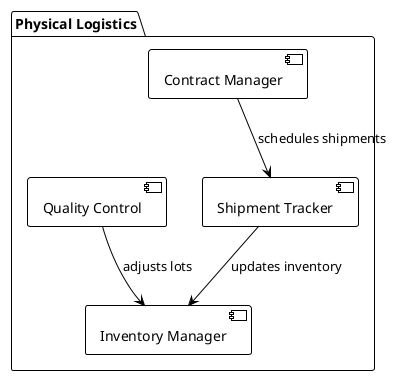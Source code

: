 @startuml LogisticsComponents
!theme plain

package "Physical Logistics" {
  [Contract Manager] as CM
  [Shipment Tracker] as ST
  [Inventory Manager] as IM
  [Quality Control] as QC
}

CM --> ST : schedules shipments
ST --> IM : updates inventory
QC --> IM : adjusts lots
@enduml